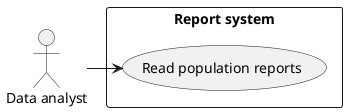 @startuml
actor Analyst as "Data analyst"
rectangle System as "Report system"

rectangle System {
usecase Report as "Read population reports"
}

Analyst -> Report
@enduml